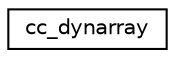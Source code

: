 digraph "Graphical Class Hierarchy"
{
 // LATEX_PDF_SIZE
  edge [fontname="Helvetica",fontsize="10",labelfontname="Helvetica",labelfontsize="10"];
  node [fontname="Helvetica",fontsize="10",shape=record];
  rankdir="LR";
  Node0 [label="cc_dynarray",height=0.2,width=0.4,color="black", fillcolor="white", style="filled",URL="$structcc__dynarray.html",tooltip=" "];
}
